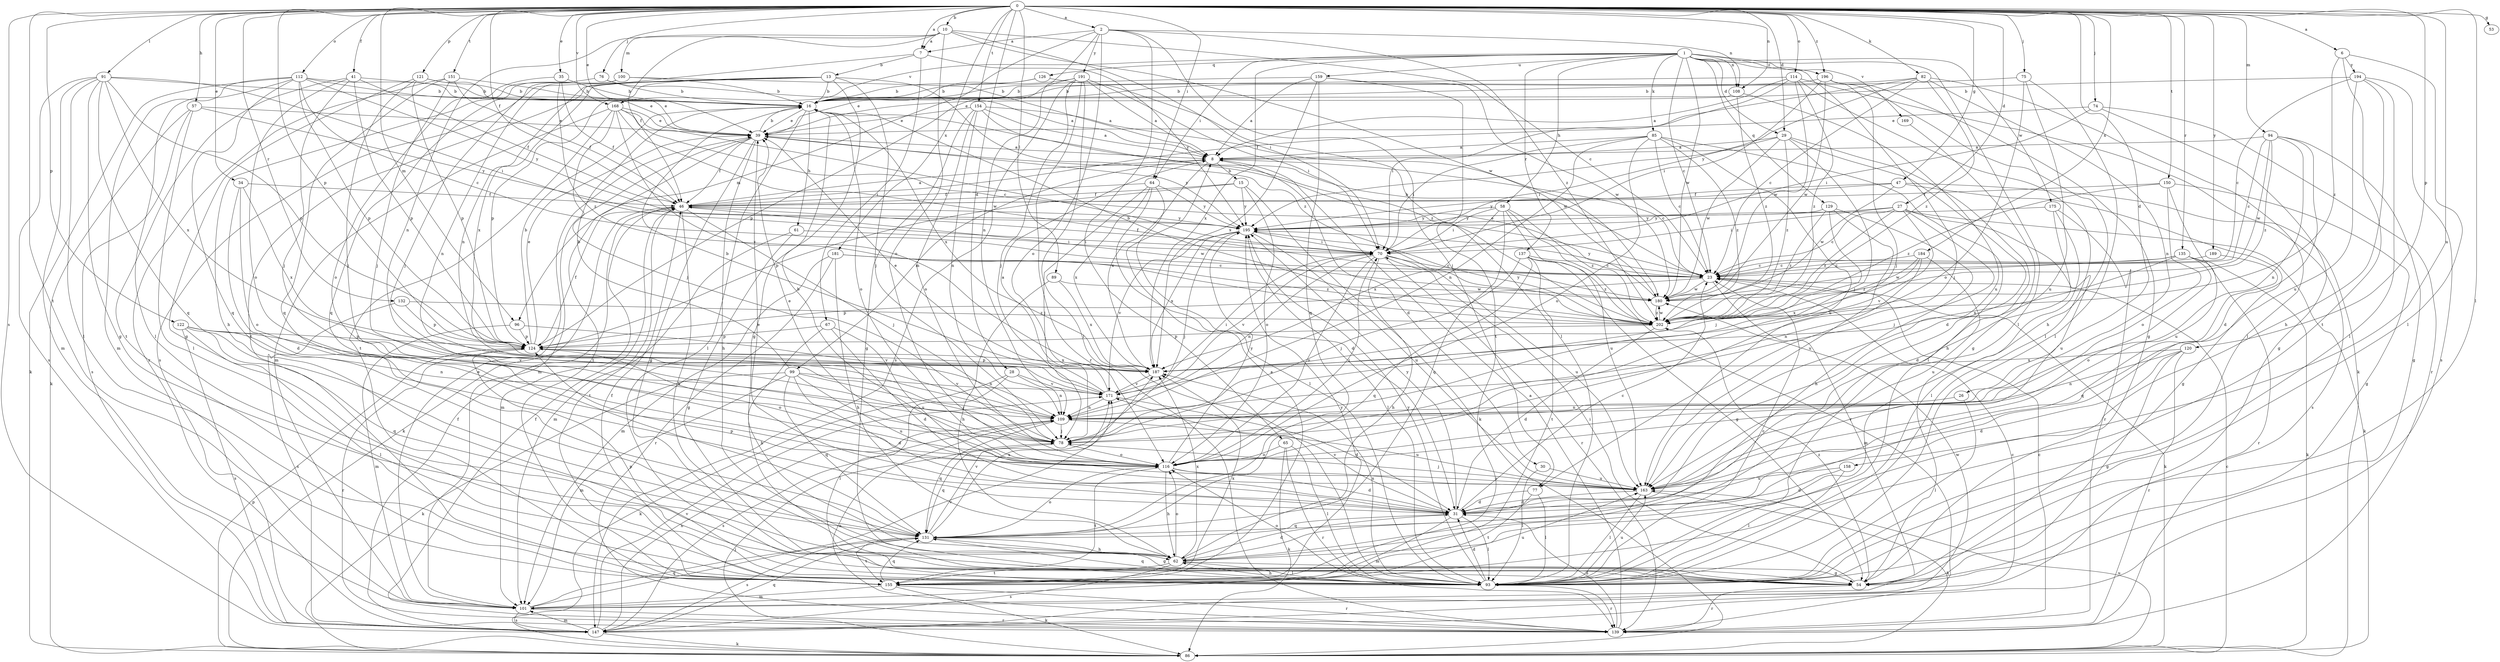 strict digraph  {
0;
1;
2;
6;
7;
8;
10;
13;
15;
16;
23;
26;
27;
28;
29;
30;
31;
34;
35;
39;
41;
46;
47;
53;
54;
57;
58;
61;
62;
64;
65;
67;
70;
74;
75;
76;
77;
78;
82;
85;
86;
89;
91;
93;
94;
96;
99;
100;
101;
108;
109;
112;
114;
116;
120;
121;
122;
124;
126;
129;
131;
132;
135;
137;
139;
147;
150;
151;
154;
155;
158;
159;
163;
168;
169;
171;
175;
180;
181;
184;
187;
189;
191;
194;
195;
196;
202;
0 -> 2  [label=a];
0 -> 6  [label=a];
0 -> 7  [label=a];
0 -> 10  [label=b];
0 -> 26  [label=d];
0 -> 27  [label=d];
0 -> 28  [label=d];
0 -> 29  [label=d];
0 -> 34  [label=e];
0 -> 35  [label=e];
0 -> 39  [label=e];
0 -> 41  [label=f];
0 -> 46  [label=f];
0 -> 47  [label=g];
0 -> 53  [label=g];
0 -> 57  [label=h];
0 -> 64  [label=i];
0 -> 74  [label=j];
0 -> 75  [label=j];
0 -> 76  [label=j];
0 -> 82  [label=k];
0 -> 89  [label=l];
0 -> 91  [label=l];
0 -> 93  [label=l];
0 -> 94  [label=m];
0 -> 96  [label=m];
0 -> 108  [label=n];
0 -> 112  [label=o];
0 -> 114  [label=o];
0 -> 120  [label=p];
0 -> 121  [label=p];
0 -> 122  [label=p];
0 -> 124  [label=p];
0 -> 132  [label=r];
0 -> 135  [label=r];
0 -> 147  [label=s];
0 -> 150  [label=t];
0 -> 151  [label=t];
0 -> 154  [label=t];
0 -> 155  [label=t];
0 -> 158  [label=u];
0 -> 168  [label=v];
0 -> 181  [label=x];
0 -> 184  [label=x];
0 -> 189  [label=y];
0 -> 196  [label=z];
1 -> 23  [label=c];
1 -> 29  [label=d];
1 -> 58  [label=h];
1 -> 64  [label=i];
1 -> 77  [label=j];
1 -> 85  [label=k];
1 -> 93  [label=l];
1 -> 108  [label=n];
1 -> 126  [label=q];
1 -> 129  [label=q];
1 -> 137  [label=r];
1 -> 159  [label=u];
1 -> 168  [label=v];
1 -> 169  [label=v];
1 -> 175  [label=w];
1 -> 180  [label=w];
1 -> 187  [label=x];
1 -> 196  [label=z];
2 -> 7  [label=a];
2 -> 65  [label=i];
2 -> 77  [label=j];
2 -> 96  [label=m];
2 -> 108  [label=n];
2 -> 109  [label=n];
2 -> 116  [label=o];
2 -> 191  [label=y];
2 -> 202  [label=z];
6 -> 93  [label=l];
6 -> 155  [label=t];
6 -> 194  [label=y];
6 -> 202  [label=z];
7 -> 13  [label=b];
7 -> 67  [label=i];
7 -> 109  [label=n];
7 -> 195  [label=y];
8 -> 15  [label=b];
8 -> 23  [label=c];
8 -> 30  [label=d];
8 -> 99  [label=m];
8 -> 187  [label=x];
10 -> 7  [label=a];
10 -> 23  [label=c];
10 -> 46  [label=f];
10 -> 70  [label=i];
10 -> 100  [label=m];
10 -> 109  [label=n];
10 -> 116  [label=o];
10 -> 180  [label=w];
13 -> 16  [label=b];
13 -> 54  [label=g];
13 -> 78  [label=j];
13 -> 124  [label=p];
13 -> 147  [label=s];
13 -> 155  [label=t];
13 -> 187  [label=x];
13 -> 202  [label=z];
15 -> 46  [label=f];
15 -> 86  [label=k];
15 -> 116  [label=o];
15 -> 124  [label=p];
15 -> 195  [label=y];
16 -> 39  [label=e];
16 -> 61  [label=h];
16 -> 93  [label=l];
16 -> 116  [label=o];
16 -> 187  [label=x];
23 -> 16  [label=b];
23 -> 86  [label=k];
23 -> 101  [label=m];
23 -> 124  [label=p];
23 -> 180  [label=w];
23 -> 195  [label=y];
26 -> 93  [label=l];
26 -> 109  [label=n];
27 -> 23  [label=c];
27 -> 70  [label=i];
27 -> 78  [label=j];
27 -> 86  [label=k];
27 -> 163  [label=u];
27 -> 171  [label=v];
27 -> 195  [label=y];
27 -> 202  [label=z];
28 -> 86  [label=k];
28 -> 93  [label=l];
28 -> 109  [label=n];
28 -> 171  [label=v];
29 -> 8  [label=a];
29 -> 31  [label=d];
29 -> 62  [label=h];
29 -> 70  [label=i];
29 -> 78  [label=j];
29 -> 180  [label=w];
29 -> 202  [label=z];
30 -> 93  [label=l];
30 -> 163  [label=u];
31 -> 23  [label=c];
31 -> 39  [label=e];
31 -> 93  [label=l];
31 -> 101  [label=m];
31 -> 124  [label=p];
31 -> 131  [label=q];
31 -> 171  [label=v];
31 -> 195  [label=y];
34 -> 31  [label=d];
34 -> 46  [label=f];
34 -> 116  [label=o];
34 -> 187  [label=x];
35 -> 16  [label=b];
35 -> 46  [label=f];
35 -> 116  [label=o];
35 -> 202  [label=z];
39 -> 8  [label=a];
39 -> 16  [label=b];
39 -> 46  [label=f];
39 -> 54  [label=g];
39 -> 62  [label=h];
39 -> 101  [label=m];
39 -> 155  [label=t];
39 -> 195  [label=y];
41 -> 16  [label=b];
41 -> 46  [label=f];
41 -> 78  [label=j];
41 -> 116  [label=o];
41 -> 124  [label=p];
41 -> 155  [label=t];
46 -> 8  [label=a];
46 -> 62  [label=h];
46 -> 78  [label=j];
46 -> 86  [label=k];
46 -> 101  [label=m];
46 -> 155  [label=t];
46 -> 180  [label=w];
46 -> 195  [label=y];
47 -> 46  [label=f];
47 -> 54  [label=g];
47 -> 147  [label=s];
47 -> 180  [label=w];
47 -> 195  [label=y];
54 -> 70  [label=i];
54 -> 139  [label=r];
54 -> 202  [label=z];
57 -> 39  [label=e];
57 -> 86  [label=k];
57 -> 93  [label=l];
57 -> 147  [label=s];
57 -> 195  [label=y];
58 -> 70  [label=i];
58 -> 131  [label=q];
58 -> 139  [label=r];
58 -> 163  [label=u];
58 -> 187  [label=x];
58 -> 195  [label=y];
58 -> 202  [label=z];
61 -> 54  [label=g];
61 -> 70  [label=i];
61 -> 101  [label=m];
62 -> 31  [label=d];
62 -> 54  [label=g];
62 -> 93  [label=l];
62 -> 116  [label=o];
62 -> 147  [label=s];
62 -> 155  [label=t];
62 -> 187  [label=x];
64 -> 31  [label=d];
64 -> 46  [label=f];
64 -> 78  [label=j];
64 -> 93  [label=l];
64 -> 187  [label=x];
64 -> 195  [label=y];
65 -> 86  [label=k];
65 -> 93  [label=l];
65 -> 116  [label=o];
65 -> 139  [label=r];
67 -> 31  [label=d];
67 -> 62  [label=h];
67 -> 124  [label=p];
67 -> 163  [label=u];
70 -> 23  [label=c];
70 -> 46  [label=f];
70 -> 62  [label=h];
70 -> 109  [label=n];
70 -> 116  [label=o];
70 -> 139  [label=r];
70 -> 163  [label=u];
70 -> 171  [label=v];
74 -> 39  [label=e];
74 -> 54  [label=g];
74 -> 70  [label=i];
74 -> 139  [label=r];
75 -> 16  [label=b];
75 -> 93  [label=l];
75 -> 116  [label=o];
75 -> 163  [label=u];
76 -> 8  [label=a];
76 -> 16  [label=b];
76 -> 62  [label=h];
77 -> 31  [label=d];
77 -> 93  [label=l];
77 -> 155  [label=t];
78 -> 116  [label=o];
78 -> 131  [label=q];
82 -> 16  [label=b];
82 -> 23  [label=c];
82 -> 46  [label=f];
82 -> 93  [label=l];
82 -> 109  [label=n];
82 -> 195  [label=y];
82 -> 202  [label=z];
85 -> 8  [label=a];
85 -> 23  [label=c];
85 -> 70  [label=i];
85 -> 93  [label=l];
85 -> 109  [label=n];
85 -> 116  [label=o];
85 -> 163  [label=u];
85 -> 202  [label=z];
86 -> 23  [label=c];
86 -> 78  [label=j];
86 -> 124  [label=p];
86 -> 163  [label=u];
89 -> 62  [label=h];
89 -> 180  [label=w];
89 -> 187  [label=x];
91 -> 16  [label=b];
91 -> 54  [label=g];
91 -> 70  [label=i];
91 -> 93  [label=l];
91 -> 101  [label=m];
91 -> 124  [label=p];
91 -> 131  [label=q];
91 -> 147  [label=s];
91 -> 187  [label=x];
93 -> 23  [label=c];
93 -> 31  [label=d];
93 -> 62  [label=h];
93 -> 116  [label=o];
93 -> 124  [label=p];
93 -> 131  [label=q];
93 -> 139  [label=r];
93 -> 163  [label=u];
93 -> 187  [label=x];
93 -> 195  [label=y];
94 -> 8  [label=a];
94 -> 23  [label=c];
94 -> 31  [label=d];
94 -> 54  [label=g];
94 -> 109  [label=n];
94 -> 180  [label=w];
94 -> 202  [label=z];
96 -> 101  [label=m];
96 -> 124  [label=p];
96 -> 171  [label=v];
99 -> 16  [label=b];
99 -> 31  [label=d];
99 -> 78  [label=j];
99 -> 86  [label=k];
99 -> 101  [label=m];
99 -> 131  [label=q];
99 -> 163  [label=u];
99 -> 171  [label=v];
100 -> 8  [label=a];
100 -> 16  [label=b];
100 -> 78  [label=j];
100 -> 109  [label=n];
100 -> 131  [label=q];
101 -> 39  [label=e];
101 -> 131  [label=q];
101 -> 139  [label=r];
101 -> 147  [label=s];
101 -> 171  [label=v];
101 -> 180  [label=w];
108 -> 39  [label=e];
108 -> 163  [label=u];
108 -> 202  [label=z];
109 -> 78  [label=j];
109 -> 131  [label=q];
109 -> 147  [label=s];
109 -> 163  [label=u];
112 -> 16  [label=b];
112 -> 23  [label=c];
112 -> 39  [label=e];
112 -> 86  [label=k];
112 -> 93  [label=l];
112 -> 101  [label=m];
112 -> 124  [label=p];
112 -> 131  [label=q];
112 -> 195  [label=y];
114 -> 8  [label=a];
114 -> 16  [label=b];
114 -> 70  [label=i];
114 -> 86  [label=k];
114 -> 93  [label=l];
114 -> 180  [label=w];
114 -> 202  [label=z];
116 -> 16  [label=b];
116 -> 31  [label=d];
116 -> 39  [label=e];
116 -> 62  [label=h];
116 -> 70  [label=i];
116 -> 155  [label=t];
116 -> 163  [label=u];
116 -> 195  [label=y];
120 -> 31  [label=d];
120 -> 54  [label=g];
120 -> 109  [label=n];
120 -> 139  [label=r];
120 -> 187  [label=x];
121 -> 16  [label=b];
121 -> 39  [label=e];
121 -> 54  [label=g];
121 -> 78  [label=j];
121 -> 124  [label=p];
122 -> 93  [label=l];
122 -> 109  [label=n];
122 -> 124  [label=p];
122 -> 131  [label=q];
122 -> 147  [label=s];
122 -> 171  [label=v];
124 -> 16  [label=b];
124 -> 39  [label=e];
124 -> 46  [label=f];
124 -> 109  [label=n];
124 -> 116  [label=o];
124 -> 139  [label=r];
124 -> 187  [label=x];
126 -> 16  [label=b];
126 -> 39  [label=e];
126 -> 93  [label=l];
129 -> 62  [label=h];
129 -> 78  [label=j];
129 -> 163  [label=u];
129 -> 195  [label=y];
129 -> 202  [label=z];
131 -> 54  [label=g];
131 -> 62  [label=h];
131 -> 116  [label=o];
131 -> 147  [label=s];
131 -> 155  [label=t];
131 -> 171  [label=v];
131 -> 187  [label=x];
132 -> 124  [label=p];
132 -> 147  [label=s];
132 -> 202  [label=z];
135 -> 23  [label=c];
135 -> 86  [label=k];
135 -> 116  [label=o];
135 -> 139  [label=r];
135 -> 180  [label=w];
135 -> 187  [label=x];
137 -> 23  [label=c];
137 -> 54  [label=g];
137 -> 78  [label=j];
137 -> 131  [label=q];
137 -> 155  [label=t];
137 -> 202  [label=z];
139 -> 8  [label=a];
139 -> 23  [label=c];
139 -> 31  [label=d];
139 -> 46  [label=f];
139 -> 109  [label=n];
147 -> 23  [label=c];
147 -> 46  [label=f];
147 -> 86  [label=k];
147 -> 101  [label=m];
147 -> 109  [label=n];
147 -> 131  [label=q];
147 -> 171  [label=v];
150 -> 46  [label=f];
150 -> 54  [label=g];
150 -> 116  [label=o];
150 -> 163  [label=u];
150 -> 202  [label=z];
151 -> 16  [label=b];
151 -> 46  [label=f];
151 -> 78  [label=j];
151 -> 131  [label=q];
151 -> 139  [label=r];
154 -> 8  [label=a];
154 -> 39  [label=e];
154 -> 54  [label=g];
154 -> 109  [label=n];
154 -> 116  [label=o];
154 -> 180  [label=w];
154 -> 202  [label=z];
155 -> 8  [label=a];
155 -> 46  [label=f];
155 -> 86  [label=k];
155 -> 101  [label=m];
155 -> 131  [label=q];
155 -> 139  [label=r];
155 -> 163  [label=u];
155 -> 187  [label=x];
155 -> 195  [label=y];
158 -> 31  [label=d];
158 -> 93  [label=l];
158 -> 163  [label=u];
159 -> 8  [label=a];
159 -> 16  [label=b];
159 -> 131  [label=q];
159 -> 155  [label=t];
159 -> 180  [label=w];
159 -> 187  [label=x];
163 -> 31  [label=d];
163 -> 78  [label=j];
163 -> 86  [label=k];
163 -> 93  [label=l];
168 -> 23  [label=c];
168 -> 39  [label=e];
168 -> 70  [label=i];
168 -> 78  [label=j];
168 -> 101  [label=m];
168 -> 155  [label=t];
168 -> 180  [label=w];
168 -> 187  [label=x];
169 -> 54  [label=g];
171 -> 8  [label=a];
171 -> 16  [label=b];
171 -> 31  [label=d];
171 -> 39  [label=e];
171 -> 70  [label=i];
171 -> 109  [label=n];
175 -> 31  [label=d];
175 -> 93  [label=l];
175 -> 139  [label=r];
175 -> 195  [label=y];
180 -> 39  [label=e];
180 -> 202  [label=z];
181 -> 23  [label=c];
181 -> 62  [label=h];
181 -> 101  [label=m];
181 -> 139  [label=r];
181 -> 202  [label=z];
184 -> 23  [label=c];
184 -> 109  [label=n];
184 -> 163  [label=u];
184 -> 187  [label=x];
184 -> 202  [label=z];
187 -> 124  [label=p];
187 -> 171  [label=v];
189 -> 23  [label=c];
189 -> 131  [label=q];
191 -> 8  [label=a];
191 -> 16  [label=b];
191 -> 70  [label=i];
191 -> 78  [label=j];
191 -> 93  [label=l];
191 -> 124  [label=p];
191 -> 139  [label=r];
191 -> 147  [label=s];
194 -> 16  [label=b];
194 -> 23  [label=c];
194 -> 62  [label=h];
194 -> 93  [label=l];
194 -> 147  [label=s];
194 -> 163  [label=u];
195 -> 70  [label=i];
195 -> 78  [label=j];
195 -> 93  [label=l];
195 -> 163  [label=u];
195 -> 171  [label=v];
195 -> 187  [label=x];
196 -> 16  [label=b];
196 -> 54  [label=g];
196 -> 62  [label=h];
196 -> 70  [label=i];
196 -> 78  [label=j];
196 -> 180  [label=w];
202 -> 16  [label=b];
202 -> 31  [label=d];
202 -> 124  [label=p];
202 -> 180  [label=w];
202 -> 195  [label=y];
}

